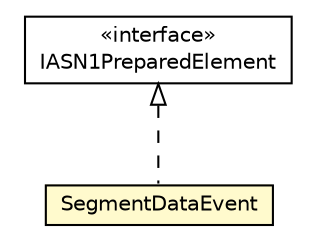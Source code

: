 #!/usr/local/bin/dot
#
# Class diagram 
# Generated by UMLGraph version R5_6-24-gf6e263 (http://www.umlgraph.org/)
#

digraph G {
	edge [fontname="Helvetica",fontsize=10,labelfontname="Helvetica",labelfontsize=10];
	node [fontname="Helvetica",fontsize=10,shape=plaintext];
	nodesep=0.25;
	ranksep=0.5;
	// org.universAAL.lddi.lib.ieeex73std.org.bn.coders.IASN1PreparedElement
	c292889 [label=<<table title="org.universAAL.lddi.lib.ieeex73std.org.bn.coders.IASN1PreparedElement" border="0" cellborder="1" cellspacing="0" cellpadding="2" port="p" href="../../org/bn/coders/IASN1PreparedElement.html">
		<tr><td><table border="0" cellspacing="0" cellpadding="1">
<tr><td align="center" balign="center"> &#171;interface&#187; </td></tr>
<tr><td align="center" balign="center"> IASN1PreparedElement </td></tr>
		</table></td></tr>
		</table>>, URL="../../org/bn/coders/IASN1PreparedElement.html", fontname="Helvetica", fontcolor="black", fontsize=10.0];
	// org.universAAL.lddi.lib.ieeex73std.x73.p20601.SegmentDataEvent
	c293012 [label=<<table title="org.universAAL.lddi.lib.ieeex73std.x73.p20601.SegmentDataEvent" border="0" cellborder="1" cellspacing="0" cellpadding="2" port="p" bgcolor="lemonChiffon" href="./SegmentDataEvent.html">
		<tr><td><table border="0" cellspacing="0" cellpadding="1">
<tr><td align="center" balign="center"> SegmentDataEvent </td></tr>
		</table></td></tr>
		</table>>, URL="./SegmentDataEvent.html", fontname="Helvetica", fontcolor="black", fontsize=10.0];
	//org.universAAL.lddi.lib.ieeex73std.x73.p20601.SegmentDataEvent implements org.universAAL.lddi.lib.ieeex73std.org.bn.coders.IASN1PreparedElement
	c292889:p -> c293012:p [dir=back,arrowtail=empty,style=dashed];
}

